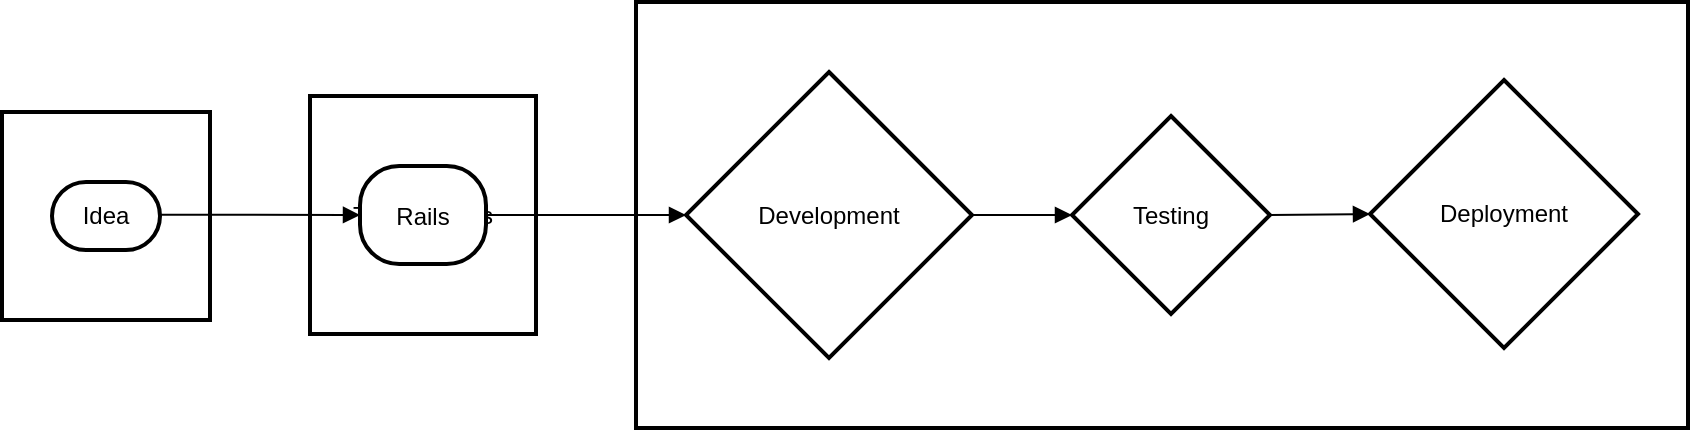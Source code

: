 <mxfile version="25.0.3">
  <diagram name="Page-1" id="ctAHJPXQY7ZiNCZ5XQGk">
    <mxGraphModel>
      <root>
        <mxCell id="0" />
        <mxCell id="1" parent="0" />
        <mxCell id="2" value="Online App" style="whiteSpace=wrap;strokeWidth=2;" vertex="1" parent="1">
          <mxGeometry x="325" y="8" width="526" height="213" as="geometry" />
        </mxCell>
        <mxCell id="3" value="Technologies" style="whiteSpace=wrap;strokeWidth=2;" vertex="1" parent="1">
          <mxGeometry x="162" y="55" width="113" height="119" as="geometry" />
        </mxCell>
        <mxCell id="4" value="Idea" style="whiteSpace=wrap;strokeWidth=2;" vertex="1" parent="1">
          <mxGeometry x="8" y="63" width="104" height="104" as="geometry" />
        </mxCell>
        <mxCell id="5" value="Idea" style="rounded=1;whiteSpace=wrap;arcSize=50;strokeWidth=2;" vertex="1" parent="1">
          <mxGeometry x="33" y="98" width="54" height="34" as="geometry" />
        </mxCell>
        <mxCell id="6" value="Rails" style="rounded=1;arcSize=40;strokeWidth=2" vertex="1" parent="1">
          <mxGeometry x="187" y="90" width="63" height="49" as="geometry" />
        </mxCell>
        <mxCell id="7" value="Development" style="rhombus;strokeWidth=2;whiteSpace=wrap;" vertex="1" parent="1">
          <mxGeometry x="350" y="43" width="143" height="143" as="geometry" />
        </mxCell>
        <mxCell id="8" value="Testing" style="rhombus;strokeWidth=2;whiteSpace=wrap;" vertex="1" parent="1">
          <mxGeometry x="543" y="65" width="99" height="99" as="geometry" />
        </mxCell>
        <mxCell id="9" value="Deployment" style="rhombus;strokeWidth=2;whiteSpace=wrap;" vertex="1" parent="1">
          <mxGeometry x="692" y="47" width="134" height="134" as="geometry" />
        </mxCell>
        <mxCell id="10" value="" style="curved=1;startArrow=none;endArrow=block;exitX=1;exitY=0.48;entryX=0;entryY=0.5;" edge="1" parent="1" source="5" target="6">
          <mxGeometry relative="1" as="geometry">
            <Array as="points" />
          </mxGeometry>
        </mxCell>
        <mxCell id="11" value="" style="curved=1;startArrow=none;endArrow=block;exitX=1.01;exitY=0.5;entryX=0;entryY=0.5;" edge="1" parent="1" source="6" target="7">
          <mxGeometry relative="1" as="geometry">
            <Array as="points" />
          </mxGeometry>
        </mxCell>
        <mxCell id="12" value="" style="curved=1;startArrow=none;endArrow=block;exitX=1;exitY=0.5;entryX=0;entryY=0.5;" edge="1" parent="1" source="7" target="8">
          <mxGeometry relative="1" as="geometry">
            <Array as="points" />
          </mxGeometry>
        </mxCell>
        <mxCell id="13" value="" style="curved=1;startArrow=none;endArrow=block;exitX=1;exitY=0.5;entryX=0;entryY=0.5;" edge="1" parent="1" source="8" target="9">
          <mxGeometry relative="1" as="geometry">
            <Array as="points" />
          </mxGeometry>
        </mxCell>
      </root>
    </mxGraphModel>
  </diagram>
</mxfile>
